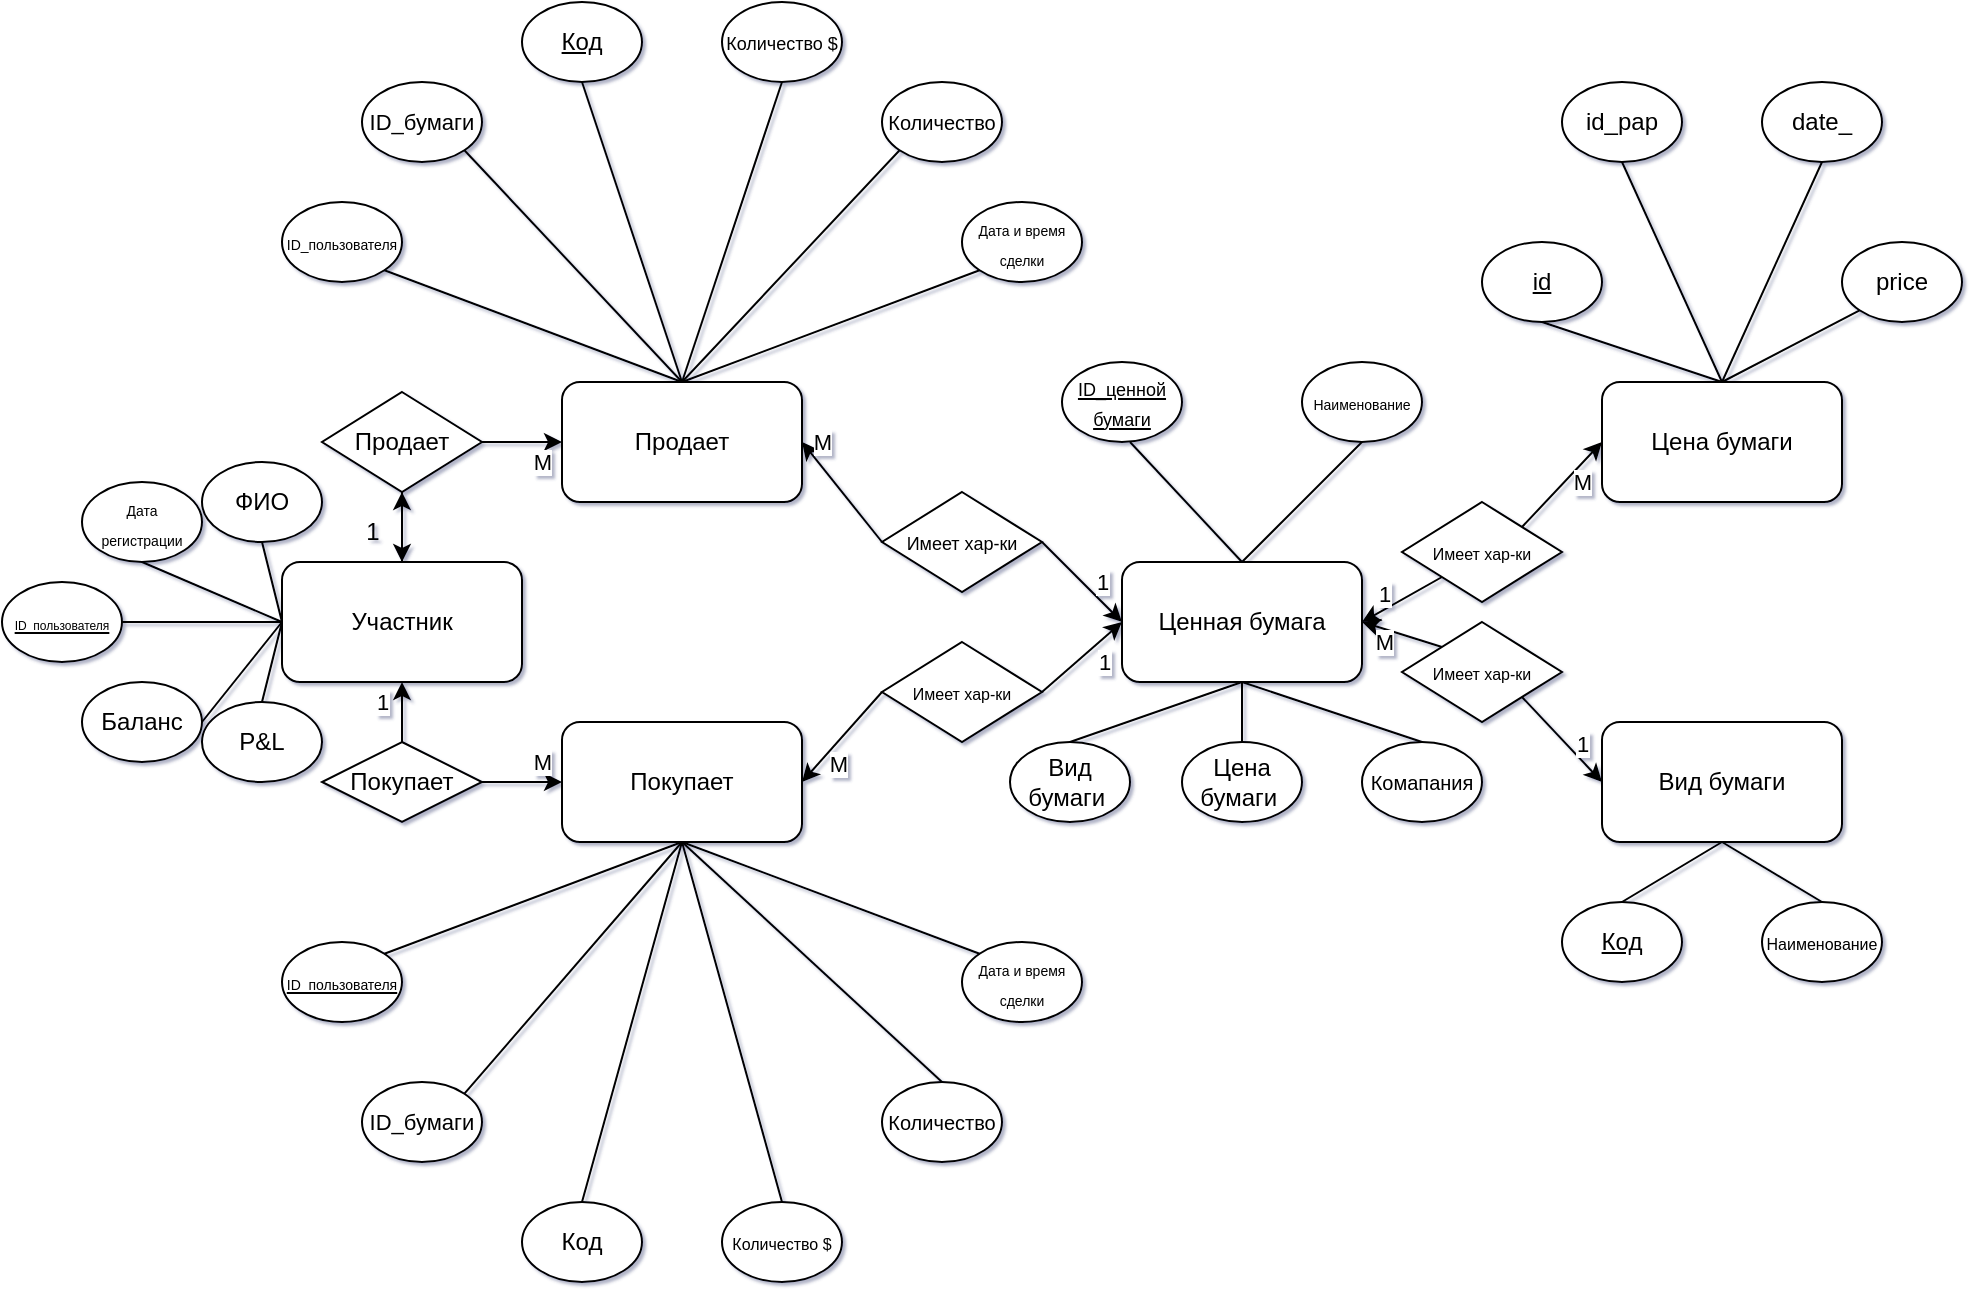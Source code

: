 <mxfile version="22.1.7" type="github">
  <diagram name="Страница — 1" id="GITG6KaaEALcAAjc-6oA">
    <mxGraphModel dx="2348" dy="1494" grid="1" gridSize="9" guides="1" tooltips="1" connect="1" arrows="1" fold="1" page="1" pageScale="1" pageWidth="1169" pageHeight="827" background="#FFFFFF" math="0" shadow="1">
      <root>
        <mxCell id="0" />
        <mxCell id="1" parent="0" />
        <mxCell id="VZjifYSaBZFp6_W6SP4E-1" value="Продает" style="rounded=1;whiteSpace=wrap;html=1;" vertex="1" parent="1">
          <mxGeometry x="160" y="150" width="120" height="60" as="geometry" />
        </mxCell>
        <mxCell id="VZjifYSaBZFp6_W6SP4E-2" value="Покупает" style="rounded=1;whiteSpace=wrap;html=1;" vertex="1" parent="1">
          <mxGeometry x="160" y="320" width="120" height="60" as="geometry" />
        </mxCell>
        <mxCell id="VZjifYSaBZFp6_W6SP4E-77" value="" style="edgeStyle=orthogonalEdgeStyle;rounded=0;orthogonalLoop=1;jettySize=auto;html=1;" edge="1" parent="1" source="VZjifYSaBZFp6_W6SP4E-3" target="VZjifYSaBZFp6_W6SP4E-72">
          <mxGeometry relative="1" as="geometry" />
        </mxCell>
        <mxCell id="VZjifYSaBZFp6_W6SP4E-3" value="Участник" style="rounded=1;whiteSpace=wrap;html=1;" vertex="1" parent="1">
          <mxGeometry x="20" y="240" width="120" height="60" as="geometry" />
        </mxCell>
        <mxCell id="VZjifYSaBZFp6_W6SP4E-4" value="Ценная бумага" style="rounded=1;whiteSpace=wrap;html=1;" vertex="1" parent="1">
          <mxGeometry x="440" y="240" width="120" height="60" as="geometry" />
        </mxCell>
        <mxCell id="VZjifYSaBZFp6_W6SP4E-5" value="Цена бумаги" style="rounded=1;whiteSpace=wrap;html=1;" vertex="1" parent="1">
          <mxGeometry x="680" y="150" width="120" height="60" as="geometry" />
        </mxCell>
        <mxCell id="VZjifYSaBZFp6_W6SP4E-6" value="Вид бумаги" style="rounded=1;whiteSpace=wrap;html=1;" vertex="1" parent="1">
          <mxGeometry x="680" y="320" width="120" height="60" as="geometry" />
        </mxCell>
        <mxCell id="VZjifYSaBZFp6_W6SP4E-7" value="&lt;font style=&quot;font-size: 10px;&quot;&gt;Количество&lt;/font&gt;" style="ellipse;whiteSpace=wrap;html=1;" vertex="1" parent="1">
          <mxGeometry x="320" width="60" height="40" as="geometry" />
        </mxCell>
        <mxCell id="VZjifYSaBZFp6_W6SP4E-8" value="&lt;font style=&quot;font-size: 9px;&quot;&gt;Количество $&lt;/font&gt;" style="ellipse;whiteSpace=wrap;html=1;" vertex="1" parent="1">
          <mxGeometry x="240" y="-40" width="60" height="40" as="geometry" />
        </mxCell>
        <mxCell id="VZjifYSaBZFp6_W6SP4E-9" value="&lt;u&gt;Код&lt;/u&gt;" style="ellipse;whiteSpace=wrap;html=1;" vertex="1" parent="1">
          <mxGeometry x="140" y="-40" width="60" height="40" as="geometry" />
        </mxCell>
        <mxCell id="VZjifYSaBZFp6_W6SP4E-10" value="&lt;font style=&quot;font-size: 7px;&quot;&gt;ID_пользователя&lt;/font&gt;" style="ellipse;whiteSpace=wrap;html=1;" vertex="1" parent="1">
          <mxGeometry x="20" y="60" width="60" height="40" as="geometry" />
        </mxCell>
        <mxCell id="VZjifYSaBZFp6_W6SP4E-11" value="&lt;font style=&quot;font-size: 11px;&quot;&gt;ID_бумаги&lt;/font&gt;" style="ellipse;whiteSpace=wrap;html=1;" vertex="1" parent="1">
          <mxGeometry x="60" width="60" height="40" as="geometry" />
        </mxCell>
        <mxCell id="VZjifYSaBZFp6_W6SP4E-12" value="&lt;font style=&quot;font-size: 8px;&quot;&gt;Количество $&lt;/font&gt;" style="ellipse;whiteSpace=wrap;html=1;" vertex="1" parent="1">
          <mxGeometry x="240" y="560" width="60" height="40" as="geometry" />
        </mxCell>
        <mxCell id="VZjifYSaBZFp6_W6SP4E-13" value="&lt;font style=&quot;font-size: 7px;&quot;&gt;&lt;u&gt;ID_пользователя&lt;/u&gt;&lt;/font&gt;" style="ellipse;whiteSpace=wrap;html=1;" vertex="1" parent="1">
          <mxGeometry x="20" y="430" width="60" height="40" as="geometry" />
        </mxCell>
        <mxCell id="VZjifYSaBZFp6_W6SP4E-14" value="&lt;font style=&quot;font-size: 7px;&quot;&gt;Дата и время сделки&lt;/font&gt;" style="ellipse;whiteSpace=wrap;html=1;" vertex="1" parent="1">
          <mxGeometry x="360" y="430" width="60" height="40" as="geometry" />
        </mxCell>
        <mxCell id="VZjifYSaBZFp6_W6SP4E-15" value="&lt;font style=&quot;font-size: 10px;&quot;&gt;Количество&lt;/font&gt;" style="ellipse;whiteSpace=wrap;html=1;" vertex="1" parent="1">
          <mxGeometry x="320" y="500" width="60" height="40" as="geometry" />
        </mxCell>
        <mxCell id="VZjifYSaBZFp6_W6SP4E-16" value="Код" style="ellipse;whiteSpace=wrap;html=1;" vertex="1" parent="1">
          <mxGeometry x="140" y="560" width="60" height="40" as="geometry" />
        </mxCell>
        <mxCell id="VZjifYSaBZFp6_W6SP4E-17" value="&lt;font style=&quot;font-size: 11px;&quot;&gt;ID_бумаги&lt;/font&gt;" style="ellipse;whiteSpace=wrap;html=1;" vertex="1" parent="1">
          <mxGeometry x="60" y="500" width="60" height="40" as="geometry" />
        </mxCell>
        <mxCell id="VZjifYSaBZFp6_W6SP4E-18" value="&lt;font style=&quot;font-size: 7px;&quot;&gt;Дата и время сделки&lt;/font&gt;" style="ellipse;whiteSpace=wrap;html=1;" vertex="1" parent="1">
          <mxGeometry x="360" y="60" width="60" height="40" as="geometry" />
        </mxCell>
        <mxCell id="VZjifYSaBZFp6_W6SP4E-19" value="&lt;font style=&quot;font-size: 10px;&quot;&gt;Комапания&lt;/font&gt;" style="ellipse;whiteSpace=wrap;html=1;" vertex="1" parent="1">
          <mxGeometry x="560" y="330" width="60" height="40" as="geometry" />
        </mxCell>
        <mxCell id="VZjifYSaBZFp6_W6SP4E-20" value="Цена бумаги&amp;nbsp;" style="ellipse;whiteSpace=wrap;html=1;" vertex="1" parent="1">
          <mxGeometry x="470" y="330" width="60" height="40" as="geometry" />
        </mxCell>
        <mxCell id="VZjifYSaBZFp6_W6SP4E-21" value="Вид бумаги&amp;nbsp;" style="ellipse;whiteSpace=wrap;html=1;" vertex="1" parent="1">
          <mxGeometry x="384" y="330" width="60" height="40" as="geometry" />
        </mxCell>
        <mxCell id="VZjifYSaBZFp6_W6SP4E-22" value="&lt;font style=&quot;font-size: 7px;&quot;&gt;Наименование&lt;/font&gt;" style="ellipse;whiteSpace=wrap;html=1;" vertex="1" parent="1">
          <mxGeometry x="530" y="140" width="60" height="40" as="geometry" />
        </mxCell>
        <mxCell id="VZjifYSaBZFp6_W6SP4E-23" value="&lt;font style=&quot;font-size: 9px;&quot;&gt;&lt;u&gt;ID_ценной бумаги&lt;/u&gt;&lt;/font&gt;" style="ellipse;whiteSpace=wrap;html=1;" vertex="1" parent="1">
          <mxGeometry x="410" y="140" width="60" height="40" as="geometry" />
        </mxCell>
        <mxCell id="VZjifYSaBZFp6_W6SP4E-24" value="&lt;u&gt;id&lt;/u&gt;" style="ellipse;whiteSpace=wrap;html=1;" vertex="1" parent="1">
          <mxGeometry x="620" y="80" width="60" height="40" as="geometry" />
        </mxCell>
        <mxCell id="VZjifYSaBZFp6_W6SP4E-25" value="id_pap" style="ellipse;whiteSpace=wrap;html=1;" vertex="1" parent="1">
          <mxGeometry x="660" width="60" height="40" as="geometry" />
        </mxCell>
        <mxCell id="VZjifYSaBZFp6_W6SP4E-26" value="date_" style="ellipse;whiteSpace=wrap;html=1;" vertex="1" parent="1">
          <mxGeometry x="760" width="60" height="40" as="geometry" />
        </mxCell>
        <mxCell id="VZjifYSaBZFp6_W6SP4E-27" value="price" style="ellipse;whiteSpace=wrap;html=1;" vertex="1" parent="1">
          <mxGeometry x="800" y="80" width="60" height="40" as="geometry" />
        </mxCell>
        <mxCell id="VZjifYSaBZFp6_W6SP4E-28" value="&lt;font style=&quot;font-size: 8px;&quot;&gt;Наименование&lt;/font&gt;" style="ellipse;whiteSpace=wrap;html=1;" vertex="1" parent="1">
          <mxGeometry x="760" y="410" width="60" height="40" as="geometry" />
        </mxCell>
        <mxCell id="VZjifYSaBZFp6_W6SP4E-29" value="&lt;u&gt;Код&lt;/u&gt;" style="ellipse;whiteSpace=wrap;html=1;" vertex="1" parent="1">
          <mxGeometry x="660" y="410" width="60" height="40" as="geometry" />
        </mxCell>
        <mxCell id="VZjifYSaBZFp6_W6SP4E-30" value="ФИО" style="ellipse;whiteSpace=wrap;html=1;" vertex="1" parent="1">
          <mxGeometry x="-20" y="190" width="60" height="40" as="geometry" />
        </mxCell>
        <mxCell id="VZjifYSaBZFp6_W6SP4E-31" value="&lt;font style=&quot;font-size: 7px;&quot;&gt;Дата регистрации&lt;/font&gt;" style="ellipse;whiteSpace=wrap;html=1;" vertex="1" parent="1">
          <mxGeometry x="-80" y="200" width="60" height="40" as="geometry" />
        </mxCell>
        <mxCell id="VZjifYSaBZFp6_W6SP4E-32" value="P&amp;amp;L" style="ellipse;whiteSpace=wrap;html=1;" vertex="1" parent="1">
          <mxGeometry x="-20" y="310" width="60" height="40" as="geometry" />
        </mxCell>
        <mxCell id="VZjifYSaBZFp6_W6SP4E-33" value="&lt;font style=&quot;font-size: 6px;&quot;&gt;&lt;u&gt;ID_пользователя&lt;/u&gt;&lt;/font&gt;" style="ellipse;whiteSpace=wrap;html=1;" vertex="1" parent="1">
          <mxGeometry x="-120" y="250" width="60" height="40" as="geometry" />
        </mxCell>
        <mxCell id="VZjifYSaBZFp6_W6SP4E-34" value="Баланс" style="ellipse;whiteSpace=wrap;html=1;" vertex="1" parent="1">
          <mxGeometry x="-80" y="300" width="60" height="40" as="geometry" />
        </mxCell>
        <mxCell id="VZjifYSaBZFp6_W6SP4E-37" value="" style="endArrow=none;html=1;rounded=0;entryX=0.5;entryY=1;entryDx=0;entryDy=0;" edge="1" parent="1" target="VZjifYSaBZFp6_W6SP4E-30">
          <mxGeometry width="50" height="50" relative="1" as="geometry">
            <mxPoint x="20" y="270" as="sourcePoint" />
            <mxPoint x="70" y="220" as="targetPoint" />
          </mxGeometry>
        </mxCell>
        <mxCell id="VZjifYSaBZFp6_W6SP4E-39" value="" style="endArrow=none;html=1;rounded=0;exitX=1;exitY=0.5;exitDx=0;exitDy=0;" edge="1" parent="1" source="VZjifYSaBZFp6_W6SP4E-34">
          <mxGeometry width="50" height="50" relative="1" as="geometry">
            <mxPoint x="-30" y="320" as="sourcePoint" />
            <mxPoint x="20" y="270" as="targetPoint" />
          </mxGeometry>
        </mxCell>
        <mxCell id="VZjifYSaBZFp6_W6SP4E-40" value="" style="endArrow=none;html=1;rounded=0;entryX=0.5;entryY=1;entryDx=0;entryDy=0;exitX=1;exitY=0;exitDx=0;exitDy=0;" edge="1" parent="1" source="VZjifYSaBZFp6_W6SP4E-13" target="VZjifYSaBZFp6_W6SP4E-2">
          <mxGeometry width="50" height="50" relative="1" as="geometry">
            <mxPoint x="60" y="420" as="sourcePoint" />
            <mxPoint x="110" y="370" as="targetPoint" />
          </mxGeometry>
        </mxCell>
        <mxCell id="VZjifYSaBZFp6_W6SP4E-41" value="" style="endArrow=none;html=1;rounded=0;exitX=0.5;exitY=0;exitDx=0;exitDy=0;entryX=0;entryY=0.5;entryDx=0;entryDy=0;" edge="1" parent="1" source="VZjifYSaBZFp6_W6SP4E-32" target="VZjifYSaBZFp6_W6SP4E-3">
          <mxGeometry width="50" height="50" relative="1" as="geometry">
            <mxPoint x="200" y="260" as="sourcePoint" />
            <mxPoint x="250" y="210" as="targetPoint" />
          </mxGeometry>
        </mxCell>
        <mxCell id="VZjifYSaBZFp6_W6SP4E-42" value="" style="endArrow=none;html=1;rounded=0;exitX=1;exitY=0.5;exitDx=0;exitDy=0;entryX=0;entryY=0.5;entryDx=0;entryDy=0;" edge="1" parent="1" source="VZjifYSaBZFp6_W6SP4E-33" target="VZjifYSaBZFp6_W6SP4E-3">
          <mxGeometry width="50" height="50" relative="1" as="geometry">
            <mxPoint x="200" y="260" as="sourcePoint" />
            <mxPoint x="250" y="210" as="targetPoint" />
          </mxGeometry>
        </mxCell>
        <mxCell id="VZjifYSaBZFp6_W6SP4E-43" value="" style="endArrow=none;html=1;rounded=0;exitX=0.5;exitY=1;exitDx=0;exitDy=0;entryX=0;entryY=0.5;entryDx=0;entryDy=0;" edge="1" parent="1" source="VZjifYSaBZFp6_W6SP4E-31" target="VZjifYSaBZFp6_W6SP4E-3">
          <mxGeometry width="50" height="50" relative="1" as="geometry">
            <mxPoint x="200" y="260" as="sourcePoint" />
            <mxPoint x="250" y="210" as="targetPoint" />
          </mxGeometry>
        </mxCell>
        <mxCell id="VZjifYSaBZFp6_W6SP4E-44" value="" style="endArrow=none;html=1;rounded=0;exitX=0.5;exitY=0;exitDx=0;exitDy=0;" edge="1" parent="1" source="VZjifYSaBZFp6_W6SP4E-4">
          <mxGeometry width="50" height="50" relative="1" as="geometry">
            <mxPoint x="394" y="230" as="sourcePoint" />
            <mxPoint x="444" y="180" as="targetPoint" />
          </mxGeometry>
        </mxCell>
        <mxCell id="VZjifYSaBZFp6_W6SP4E-45" value="" style="endArrow=none;html=1;rounded=0;entryX=0.5;entryY=1;entryDx=0;entryDy=0;" edge="1" parent="1" target="VZjifYSaBZFp6_W6SP4E-26">
          <mxGeometry width="50" height="50" relative="1" as="geometry">
            <mxPoint x="740" y="150" as="sourcePoint" />
            <mxPoint x="790" y="100" as="targetPoint" />
          </mxGeometry>
        </mxCell>
        <mxCell id="VZjifYSaBZFp6_W6SP4E-46" value="" style="endArrow=none;html=1;rounded=0;entryX=0.5;entryY=1;entryDx=0;entryDy=0;" edge="1" parent="1" target="VZjifYSaBZFp6_W6SP4E-22">
          <mxGeometry width="50" height="50" relative="1" as="geometry">
            <mxPoint x="500" y="240" as="sourcePoint" />
            <mxPoint x="550" y="190" as="targetPoint" />
          </mxGeometry>
        </mxCell>
        <mxCell id="VZjifYSaBZFp6_W6SP4E-47" value="" style="endArrow=none;html=1;rounded=0;exitX=0.5;exitY=0;exitDx=0;exitDy=0;entryX=0.5;entryY=1;entryDx=0;entryDy=0;" edge="1" parent="1" source="VZjifYSaBZFp6_W6SP4E-28" target="VZjifYSaBZFp6_W6SP4E-6">
          <mxGeometry width="50" height="50" relative="1" as="geometry">
            <mxPoint x="200" y="260" as="sourcePoint" />
            <mxPoint x="250" y="210" as="targetPoint" />
          </mxGeometry>
        </mxCell>
        <mxCell id="VZjifYSaBZFp6_W6SP4E-48" value="" style="endArrow=none;html=1;rounded=0;exitX=0.5;exitY=0;exitDx=0;exitDy=0;entryX=0.5;entryY=1;entryDx=0;entryDy=0;" edge="1" parent="1" source="VZjifYSaBZFp6_W6SP4E-29" target="VZjifYSaBZFp6_W6SP4E-6">
          <mxGeometry width="50" height="50" relative="1" as="geometry">
            <mxPoint x="200" y="260" as="sourcePoint" />
            <mxPoint x="250" y="210" as="targetPoint" />
          </mxGeometry>
        </mxCell>
        <mxCell id="VZjifYSaBZFp6_W6SP4E-49" value="" style="endArrow=none;html=1;rounded=0;exitX=0.5;exitY=0;exitDx=0;exitDy=0;entryX=0.5;entryY=1;entryDx=0;entryDy=0;" edge="1" parent="1" source="VZjifYSaBZFp6_W6SP4E-19" target="VZjifYSaBZFp6_W6SP4E-4">
          <mxGeometry width="50" height="50" relative="1" as="geometry">
            <mxPoint x="200" y="260" as="sourcePoint" />
            <mxPoint x="250" y="210" as="targetPoint" />
          </mxGeometry>
        </mxCell>
        <mxCell id="VZjifYSaBZFp6_W6SP4E-50" value="" style="endArrow=none;html=1;rounded=0;exitX=0.5;exitY=0;exitDx=0;exitDy=0;entryX=0.5;entryY=1;entryDx=0;entryDy=0;" edge="1" parent="1" source="VZjifYSaBZFp6_W6SP4E-20" target="VZjifYSaBZFp6_W6SP4E-4">
          <mxGeometry width="50" height="50" relative="1" as="geometry">
            <mxPoint x="200" y="260" as="sourcePoint" />
            <mxPoint x="250" y="210" as="targetPoint" />
          </mxGeometry>
        </mxCell>
        <mxCell id="VZjifYSaBZFp6_W6SP4E-51" value="" style="endArrow=none;html=1;rounded=0;entryX=0.5;entryY=0;entryDx=0;entryDy=0;exitX=0.5;exitY=1;exitDx=0;exitDy=0;" edge="1" parent="1" source="VZjifYSaBZFp6_W6SP4E-4" target="VZjifYSaBZFp6_W6SP4E-21">
          <mxGeometry width="50" height="50" relative="1" as="geometry">
            <mxPoint x="200" y="260" as="sourcePoint" />
            <mxPoint x="250" y="210" as="targetPoint" />
          </mxGeometry>
        </mxCell>
        <mxCell id="VZjifYSaBZFp6_W6SP4E-52" value="" style="endArrow=none;html=1;rounded=0;exitX=0;exitY=0;exitDx=0;exitDy=0;entryX=0.5;entryY=1;entryDx=0;entryDy=0;" edge="1" parent="1" source="VZjifYSaBZFp6_W6SP4E-14" target="VZjifYSaBZFp6_W6SP4E-2">
          <mxGeometry width="50" height="50" relative="1" as="geometry">
            <mxPoint x="200" y="260" as="sourcePoint" />
            <mxPoint x="250" y="210" as="targetPoint" />
          </mxGeometry>
        </mxCell>
        <mxCell id="VZjifYSaBZFp6_W6SP4E-53" value="" style="endArrow=none;html=1;rounded=0;exitX=0.5;exitY=0;exitDx=0;exitDy=0;entryX=0.5;entryY=1;entryDx=0;entryDy=0;" edge="1" parent="1" source="VZjifYSaBZFp6_W6SP4E-15" target="VZjifYSaBZFp6_W6SP4E-2">
          <mxGeometry width="50" height="50" relative="1" as="geometry">
            <mxPoint x="200" y="260" as="sourcePoint" />
            <mxPoint x="250" y="210" as="targetPoint" />
          </mxGeometry>
        </mxCell>
        <mxCell id="VZjifYSaBZFp6_W6SP4E-54" value="" style="endArrow=none;html=1;rounded=0;exitX=0.5;exitY=0;exitDx=0;exitDy=0;entryX=0.5;entryY=1;entryDx=0;entryDy=0;" edge="1" parent="1" source="VZjifYSaBZFp6_W6SP4E-12" target="VZjifYSaBZFp6_W6SP4E-2">
          <mxGeometry width="50" height="50" relative="1" as="geometry">
            <mxPoint x="200" y="260" as="sourcePoint" />
            <mxPoint x="250" y="210" as="targetPoint" />
          </mxGeometry>
        </mxCell>
        <mxCell id="VZjifYSaBZFp6_W6SP4E-55" value="" style="endArrow=none;html=1;rounded=0;exitX=0.5;exitY=0;exitDx=0;exitDy=0;" edge="1" parent="1" source="VZjifYSaBZFp6_W6SP4E-16">
          <mxGeometry width="50" height="50" relative="1" as="geometry">
            <mxPoint x="200" y="260" as="sourcePoint" />
            <mxPoint x="220" y="380" as="targetPoint" />
          </mxGeometry>
        </mxCell>
        <mxCell id="VZjifYSaBZFp6_W6SP4E-56" value="" style="endArrow=none;html=1;rounded=0;exitX=1;exitY=0;exitDx=0;exitDy=0;entryX=0.5;entryY=1;entryDx=0;entryDy=0;" edge="1" parent="1" source="VZjifYSaBZFp6_W6SP4E-17" target="VZjifYSaBZFp6_W6SP4E-2">
          <mxGeometry width="50" height="50" relative="1" as="geometry">
            <mxPoint x="200" y="260" as="sourcePoint" />
            <mxPoint x="250" y="210" as="targetPoint" />
          </mxGeometry>
        </mxCell>
        <mxCell id="VZjifYSaBZFp6_W6SP4E-57" value="" style="endArrow=none;html=1;rounded=0;entryX=0;entryY=1;entryDx=0;entryDy=0;" edge="1" parent="1" target="VZjifYSaBZFp6_W6SP4E-18">
          <mxGeometry width="50" height="50" relative="1" as="geometry">
            <mxPoint x="220" y="150" as="sourcePoint" />
            <mxPoint x="270" y="100" as="targetPoint" />
          </mxGeometry>
        </mxCell>
        <mxCell id="VZjifYSaBZFp6_W6SP4E-58" value="" style="endArrow=none;html=1;rounded=0;entryX=0;entryY=1;entryDx=0;entryDy=0;exitX=0.5;exitY=0;exitDx=0;exitDy=0;" edge="1" parent="1" source="VZjifYSaBZFp6_W6SP4E-5" target="VZjifYSaBZFp6_W6SP4E-27">
          <mxGeometry width="50" height="50" relative="1" as="geometry">
            <mxPoint x="580" y="270" as="sourcePoint" />
            <mxPoint x="630" y="220" as="targetPoint" />
          </mxGeometry>
        </mxCell>
        <mxCell id="VZjifYSaBZFp6_W6SP4E-59" value="" style="endArrow=none;html=1;rounded=0;exitX=0.5;exitY=1;exitDx=0;exitDy=0;entryX=0.5;entryY=0;entryDx=0;entryDy=0;" edge="1" parent="1" source="VZjifYSaBZFp6_W6SP4E-25" target="VZjifYSaBZFp6_W6SP4E-5">
          <mxGeometry width="50" height="50" relative="1" as="geometry">
            <mxPoint x="580" y="270" as="sourcePoint" />
            <mxPoint x="630" y="220" as="targetPoint" />
          </mxGeometry>
        </mxCell>
        <mxCell id="VZjifYSaBZFp6_W6SP4E-60" value="" style="endArrow=none;html=1;rounded=0;entryX=0.5;entryY=1;entryDx=0;entryDy=0;exitX=0.5;exitY=0;exitDx=0;exitDy=0;" edge="1" parent="1" source="VZjifYSaBZFp6_W6SP4E-5" target="VZjifYSaBZFp6_W6SP4E-24">
          <mxGeometry width="50" height="50" relative="1" as="geometry">
            <mxPoint x="580" y="270" as="sourcePoint" />
            <mxPoint x="630" y="220" as="targetPoint" />
          </mxGeometry>
        </mxCell>
        <mxCell id="VZjifYSaBZFp6_W6SP4E-61" value="" style="endArrow=none;html=1;rounded=0;entryX=0.5;entryY=1;entryDx=0;entryDy=0;exitX=0.5;exitY=0;exitDx=0;exitDy=0;" edge="1" parent="1" source="VZjifYSaBZFp6_W6SP4E-1" target="VZjifYSaBZFp6_W6SP4E-9">
          <mxGeometry width="50" height="50" relative="1" as="geometry">
            <mxPoint x="220" y="120" as="sourcePoint" />
            <mxPoint x="270" y="70" as="targetPoint" />
          </mxGeometry>
        </mxCell>
        <mxCell id="VZjifYSaBZFp6_W6SP4E-62" value="" style="endArrow=none;html=1;rounded=0;entryX=0.5;entryY=1;entryDx=0;entryDy=0;exitX=0.5;exitY=0;exitDx=0;exitDy=0;" edge="1" parent="1" source="VZjifYSaBZFp6_W6SP4E-1" target="VZjifYSaBZFp6_W6SP4E-8">
          <mxGeometry width="50" height="50" relative="1" as="geometry">
            <mxPoint x="220" y="120" as="sourcePoint" />
            <mxPoint x="270" y="70" as="targetPoint" />
          </mxGeometry>
        </mxCell>
        <mxCell id="VZjifYSaBZFp6_W6SP4E-63" value="" style="endArrow=none;html=1;rounded=0;entryX=0;entryY=1;entryDx=0;entryDy=0;exitX=0.5;exitY=0;exitDx=0;exitDy=0;" edge="1" parent="1" source="VZjifYSaBZFp6_W6SP4E-1" target="VZjifYSaBZFp6_W6SP4E-7">
          <mxGeometry width="50" height="50" relative="1" as="geometry">
            <mxPoint x="220" y="120" as="sourcePoint" />
            <mxPoint x="270" y="70" as="targetPoint" />
          </mxGeometry>
        </mxCell>
        <mxCell id="VZjifYSaBZFp6_W6SP4E-64" value="" style="endArrow=none;html=1;rounded=0;exitX=1;exitY=1;exitDx=0;exitDy=0;entryX=0.5;entryY=0;entryDx=0;entryDy=0;" edge="1" parent="1" source="VZjifYSaBZFp6_W6SP4E-10" target="VZjifYSaBZFp6_W6SP4E-1">
          <mxGeometry width="50" height="50" relative="1" as="geometry">
            <mxPoint x="220" y="120" as="sourcePoint" />
            <mxPoint x="270" y="70" as="targetPoint" />
          </mxGeometry>
        </mxCell>
        <mxCell id="VZjifYSaBZFp6_W6SP4E-65" value="" style="endArrow=none;html=1;rounded=0;exitX=1;exitY=1;exitDx=0;exitDy=0;" edge="1" parent="1" source="VZjifYSaBZFp6_W6SP4E-11">
          <mxGeometry width="50" height="50" relative="1" as="geometry">
            <mxPoint x="220" y="120" as="sourcePoint" />
            <mxPoint x="220" y="150" as="targetPoint" />
          </mxGeometry>
        </mxCell>
        <mxCell id="VZjifYSaBZFp6_W6SP4E-67" value="Покупает" style="rhombus;whiteSpace=wrap;html=1;" vertex="1" parent="1">
          <mxGeometry x="40" y="330" width="80" height="40" as="geometry" />
        </mxCell>
        <mxCell id="VZjifYSaBZFp6_W6SP4E-68" value="" style="endArrow=classic;html=1;rounded=0;exitX=0.5;exitY=0;exitDx=0;exitDy=0;entryX=0.5;entryY=1;entryDx=0;entryDy=0;" edge="1" parent="1" source="VZjifYSaBZFp6_W6SP4E-67" target="VZjifYSaBZFp6_W6SP4E-3">
          <mxGeometry width="50" height="50" relative="1" as="geometry">
            <mxPoint x="160" y="340" as="sourcePoint" />
            <mxPoint x="210" y="290" as="targetPoint" />
          </mxGeometry>
        </mxCell>
        <mxCell id="VZjifYSaBZFp6_W6SP4E-70" value="1" style="edgeLabel;html=1;align=center;verticalAlign=middle;resizable=0;points=[];" vertex="1" connectable="0" parent="VZjifYSaBZFp6_W6SP4E-68">
          <mxGeometry x="-0.398" y="-1" relative="1" as="geometry">
            <mxPoint x="-11" y="-11" as="offset" />
          </mxGeometry>
        </mxCell>
        <mxCell id="VZjifYSaBZFp6_W6SP4E-69" value="" style="endArrow=classic;html=1;rounded=0;exitX=1;exitY=0.5;exitDx=0;exitDy=0;entryX=0;entryY=0.5;entryDx=0;entryDy=0;" edge="1" parent="1" source="VZjifYSaBZFp6_W6SP4E-67" target="VZjifYSaBZFp6_W6SP4E-2">
          <mxGeometry width="50" height="50" relative="1" as="geometry">
            <mxPoint x="160" y="340" as="sourcePoint" />
            <mxPoint x="210" y="290" as="targetPoint" />
          </mxGeometry>
        </mxCell>
        <mxCell id="VZjifYSaBZFp6_W6SP4E-71" value="М" style="edgeLabel;html=1;align=center;verticalAlign=middle;resizable=0;points=[];" vertex="1" connectable="0" parent="VZjifYSaBZFp6_W6SP4E-69">
          <mxGeometry x="0.272" relative="1" as="geometry">
            <mxPoint x="4" y="-10" as="offset" />
          </mxGeometry>
        </mxCell>
        <mxCell id="VZjifYSaBZFp6_W6SP4E-72" value="Продает" style="rhombus;whiteSpace=wrap;html=1;" vertex="1" parent="1">
          <mxGeometry x="40" y="155" width="80" height="50" as="geometry" />
        </mxCell>
        <mxCell id="VZjifYSaBZFp6_W6SP4E-75" value="" style="endArrow=classic;html=1;rounded=0;exitX=1;exitY=0.5;exitDx=0;exitDy=0;entryX=0;entryY=0.5;entryDx=0;entryDy=0;" edge="1" parent="1" source="VZjifYSaBZFp6_W6SP4E-72" target="VZjifYSaBZFp6_W6SP4E-1">
          <mxGeometry width="50" height="50" relative="1" as="geometry">
            <mxPoint x="160" y="280" as="sourcePoint" />
            <mxPoint x="210" y="230" as="targetPoint" />
          </mxGeometry>
        </mxCell>
        <mxCell id="VZjifYSaBZFp6_W6SP4E-79" value="М" style="edgeLabel;html=1;align=center;verticalAlign=middle;resizable=0;points=[];" vertex="1" connectable="0" parent="VZjifYSaBZFp6_W6SP4E-75">
          <mxGeometry x="0.024" y="2" relative="1" as="geometry">
            <mxPoint x="9" y="12" as="offset" />
          </mxGeometry>
        </mxCell>
        <mxCell id="VZjifYSaBZFp6_W6SP4E-76" value="" style="endArrow=classic;html=1;rounded=0;exitX=0.5;exitY=1;exitDx=0;exitDy=0;entryX=0.5;entryY=0;entryDx=0;entryDy=0;" edge="1" parent="1" source="VZjifYSaBZFp6_W6SP4E-72" target="VZjifYSaBZFp6_W6SP4E-3">
          <mxGeometry width="50" height="50" relative="1" as="geometry">
            <mxPoint x="160" y="280" as="sourcePoint" />
            <mxPoint x="210" y="230" as="targetPoint" />
          </mxGeometry>
        </mxCell>
        <mxCell id="VZjifYSaBZFp6_W6SP4E-78" value="1" style="text;html=1;align=center;verticalAlign=middle;resizable=0;points=[];autosize=1;strokeColor=none;fillColor=none;" vertex="1" parent="1">
          <mxGeometry x="50" y="210" width="30" height="30" as="geometry" />
        </mxCell>
        <mxCell id="VZjifYSaBZFp6_W6SP4E-80" value="&lt;font style=&quot;font-size: 9px;&quot;&gt;Имеет хар-ки&lt;/font&gt;" style="rhombus;whiteSpace=wrap;html=1;" vertex="1" parent="1">
          <mxGeometry x="320" y="205" width="80" height="50" as="geometry" />
        </mxCell>
        <mxCell id="VZjifYSaBZFp6_W6SP4E-81" value="&lt;font style=&quot;font-size: 8px;&quot;&gt;Имеет хар-ки&lt;/font&gt;" style="rhombus;whiteSpace=wrap;html=1;" vertex="1" parent="1">
          <mxGeometry x="320" y="280" width="80" height="50" as="geometry" />
        </mxCell>
        <mxCell id="VZjifYSaBZFp6_W6SP4E-82" value="" style="endArrow=classic;html=1;rounded=0;exitX=1;exitY=0.5;exitDx=0;exitDy=0;entryX=0;entryY=0.5;entryDx=0;entryDy=0;" edge="1" parent="1" source="VZjifYSaBZFp6_W6SP4E-81" target="VZjifYSaBZFp6_W6SP4E-4">
          <mxGeometry width="50" height="50" relative="1" as="geometry">
            <mxPoint x="360" y="330" as="sourcePoint" />
            <mxPoint x="390" y="270" as="targetPoint" />
          </mxGeometry>
        </mxCell>
        <mxCell id="VZjifYSaBZFp6_W6SP4E-86" value="1" style="edgeLabel;html=1;align=center;verticalAlign=middle;resizable=0;points=[];" vertex="1" connectable="0" parent="VZjifYSaBZFp6_W6SP4E-82">
          <mxGeometry x="-0.054" y="2" relative="1" as="geometry">
            <mxPoint x="13" y="3" as="offset" />
          </mxGeometry>
        </mxCell>
        <mxCell id="VZjifYSaBZFp6_W6SP4E-83" value="" style="endArrow=classic;html=1;rounded=0;entryX=1;entryY=0.5;entryDx=0;entryDy=0;exitX=0;exitY=0.5;exitDx=0;exitDy=0;" edge="1" parent="1" source="VZjifYSaBZFp6_W6SP4E-81" target="VZjifYSaBZFp6_W6SP4E-2">
          <mxGeometry width="50" height="50" relative="1" as="geometry">
            <mxPoint x="360" y="330" as="sourcePoint" />
            <mxPoint x="410" y="280" as="targetPoint" />
          </mxGeometry>
        </mxCell>
        <mxCell id="VZjifYSaBZFp6_W6SP4E-88" value="М" style="edgeLabel;html=1;align=center;verticalAlign=middle;resizable=0;points=[];" vertex="1" connectable="0" parent="VZjifYSaBZFp6_W6SP4E-83">
          <mxGeometry x="0.123" relative="1" as="geometry">
            <mxPoint y="10" as="offset" />
          </mxGeometry>
        </mxCell>
        <mxCell id="VZjifYSaBZFp6_W6SP4E-84" value="" style="endArrow=classic;html=1;rounded=0;entryX=1;entryY=0.5;entryDx=0;entryDy=0;exitX=0;exitY=0.5;exitDx=0;exitDy=0;" edge="1" parent="1" source="VZjifYSaBZFp6_W6SP4E-80" target="VZjifYSaBZFp6_W6SP4E-1">
          <mxGeometry width="50" height="50" relative="1" as="geometry">
            <mxPoint x="360" y="330" as="sourcePoint" />
            <mxPoint x="410" y="280" as="targetPoint" />
          </mxGeometry>
        </mxCell>
        <mxCell id="VZjifYSaBZFp6_W6SP4E-89" value="М" style="edgeLabel;html=1;align=center;verticalAlign=middle;resizable=0;points=[];" vertex="1" connectable="0" parent="VZjifYSaBZFp6_W6SP4E-84">
          <mxGeometry x="-0.007" relative="1" as="geometry">
            <mxPoint x="-10" y="-25" as="offset" />
          </mxGeometry>
        </mxCell>
        <mxCell id="VZjifYSaBZFp6_W6SP4E-85" value="" style="endArrow=classic;html=1;rounded=0;entryX=0;entryY=0.5;entryDx=0;entryDy=0;exitX=1;exitY=0.5;exitDx=0;exitDy=0;" edge="1" parent="1" source="VZjifYSaBZFp6_W6SP4E-80" target="VZjifYSaBZFp6_W6SP4E-4">
          <mxGeometry width="50" height="50" relative="1" as="geometry">
            <mxPoint x="390" y="270" as="sourcePoint" />
            <mxPoint x="410" y="280" as="targetPoint" />
          </mxGeometry>
        </mxCell>
        <mxCell id="VZjifYSaBZFp6_W6SP4E-87" value="1" style="edgeLabel;html=1;align=center;verticalAlign=middle;resizable=0;points=[];" vertex="1" connectable="0" parent="VZjifYSaBZFp6_W6SP4E-85">
          <mxGeometry x="-0.048" relative="1" as="geometry">
            <mxPoint x="11" y="1" as="offset" />
          </mxGeometry>
        </mxCell>
        <mxCell id="VZjifYSaBZFp6_W6SP4E-91" value="&lt;font style=&quot;font-size: 8px;&quot;&gt;Имеет хар-ки&lt;/font&gt;" style="rhombus;whiteSpace=wrap;html=1;" vertex="1" parent="1">
          <mxGeometry x="580" y="210" width="80" height="50" as="geometry" />
        </mxCell>
        <mxCell id="VZjifYSaBZFp6_W6SP4E-92" value="&lt;font style=&quot;font-size: 8px;&quot;&gt;Имеет хар-ки&lt;/font&gt;" style="rhombus;whiteSpace=wrap;html=1;" vertex="1" parent="1">
          <mxGeometry x="580" y="270" width="80" height="50" as="geometry" />
        </mxCell>
        <mxCell id="VZjifYSaBZFp6_W6SP4E-93" value="" style="endArrow=classic;html=1;rounded=0;entryX=1;entryY=0.5;entryDx=0;entryDy=0;exitX=0;exitY=0;exitDx=0;exitDy=0;" edge="1" parent="1" source="VZjifYSaBZFp6_W6SP4E-92" target="VZjifYSaBZFp6_W6SP4E-4">
          <mxGeometry width="50" height="50" relative="1" as="geometry">
            <mxPoint x="590" y="250" as="sourcePoint" />
            <mxPoint x="640" y="200" as="targetPoint" />
          </mxGeometry>
        </mxCell>
        <mxCell id="VZjifYSaBZFp6_W6SP4E-99" value="М" style="edgeLabel;html=1;align=center;verticalAlign=middle;resizable=0;points=[];" vertex="1" connectable="0" parent="VZjifYSaBZFp6_W6SP4E-93">
          <mxGeometry x="-0.088" y="-2" relative="1" as="geometry">
            <mxPoint x="-12" y="5" as="offset" />
          </mxGeometry>
        </mxCell>
        <mxCell id="VZjifYSaBZFp6_W6SP4E-94" value="" style="endArrow=classic;html=1;rounded=0;entryX=0;entryY=0.5;entryDx=0;entryDy=0;exitX=1;exitY=1;exitDx=0;exitDy=0;" edge="1" parent="1" source="VZjifYSaBZFp6_W6SP4E-92" target="VZjifYSaBZFp6_W6SP4E-6">
          <mxGeometry width="50" height="50" relative="1" as="geometry">
            <mxPoint x="590" y="250" as="sourcePoint" />
            <mxPoint x="640" y="200" as="targetPoint" />
          </mxGeometry>
        </mxCell>
        <mxCell id="VZjifYSaBZFp6_W6SP4E-100" value="1" style="edgeLabel;html=1;align=center;verticalAlign=middle;resizable=0;points=[];" vertex="1" connectable="0" parent="VZjifYSaBZFp6_W6SP4E-94">
          <mxGeometry x="0.243" y="1" relative="1" as="geometry">
            <mxPoint x="4" y="-3" as="offset" />
          </mxGeometry>
        </mxCell>
        <mxCell id="VZjifYSaBZFp6_W6SP4E-95" value="" style="endArrow=classic;html=1;rounded=0;entryX=1;entryY=0.5;entryDx=0;entryDy=0;exitX=0;exitY=1;exitDx=0;exitDy=0;" edge="1" parent="1" source="VZjifYSaBZFp6_W6SP4E-91" target="VZjifYSaBZFp6_W6SP4E-4">
          <mxGeometry width="50" height="50" relative="1" as="geometry">
            <mxPoint x="590" y="250" as="sourcePoint" />
            <mxPoint x="640" y="200" as="targetPoint" />
          </mxGeometry>
        </mxCell>
        <mxCell id="VZjifYSaBZFp6_W6SP4E-97" value="1&lt;br&gt;" style="edgeLabel;html=1;align=center;verticalAlign=middle;resizable=0;points=[];" vertex="1" connectable="0" parent="VZjifYSaBZFp6_W6SP4E-95">
          <mxGeometry x="-0.212" relative="1" as="geometry">
            <mxPoint x="-14" y="-1" as="offset" />
          </mxGeometry>
        </mxCell>
        <mxCell id="VZjifYSaBZFp6_W6SP4E-96" value="" style="endArrow=classic;html=1;rounded=0;entryX=0;entryY=0.5;entryDx=0;entryDy=0;exitX=1;exitY=0;exitDx=0;exitDy=0;" edge="1" parent="1" source="VZjifYSaBZFp6_W6SP4E-91" target="VZjifYSaBZFp6_W6SP4E-5">
          <mxGeometry width="50" height="50" relative="1" as="geometry">
            <mxPoint x="590" y="250" as="sourcePoint" />
            <mxPoint x="640" y="200" as="targetPoint" />
          </mxGeometry>
        </mxCell>
        <mxCell id="VZjifYSaBZFp6_W6SP4E-98" value="М" style="edgeLabel;html=1;align=center;verticalAlign=middle;resizable=0;points=[];" vertex="1" connectable="0" parent="VZjifYSaBZFp6_W6SP4E-96">
          <mxGeometry x="0.088" y="2" relative="1" as="geometry">
            <mxPoint x="10" y="2" as="offset" />
          </mxGeometry>
        </mxCell>
      </root>
    </mxGraphModel>
  </diagram>
</mxfile>
